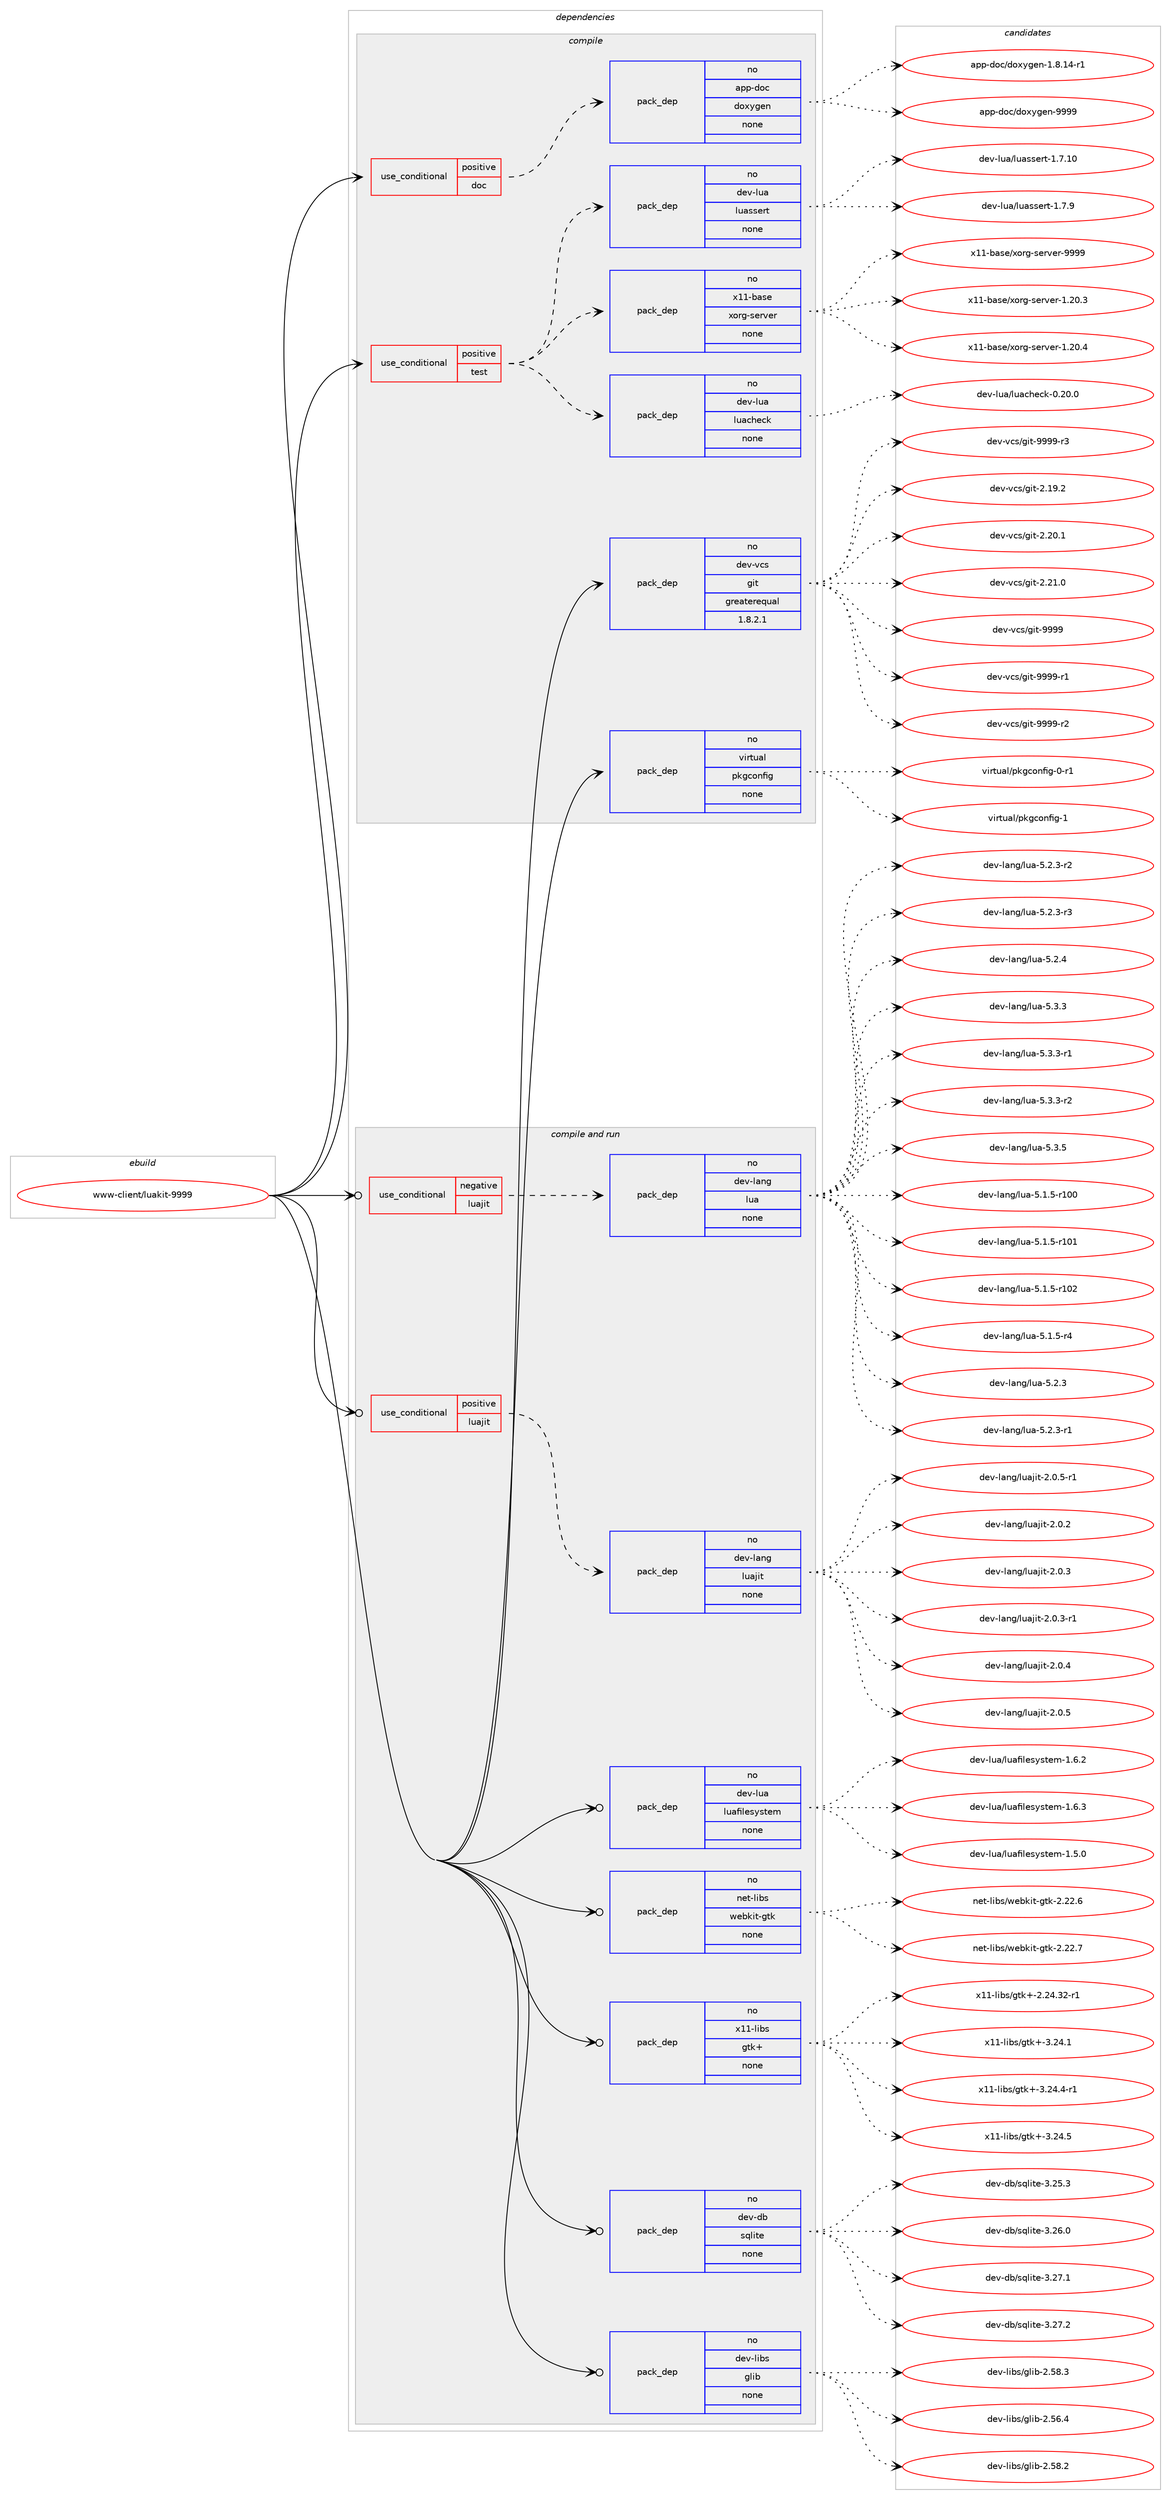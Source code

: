 digraph prolog {

# *************
# Graph options
# *************

newrank=true;
concentrate=true;
compound=true;
graph [rankdir=LR,fontname=Helvetica,fontsize=10,ranksep=1.5];#, ranksep=2.5, nodesep=0.2];
edge  [arrowhead=vee];
node  [fontname=Helvetica,fontsize=10];

# **********
# The ebuild
# **********

subgraph cluster_leftcol {
color=gray;
rank=same;
label=<<i>ebuild</i>>;
id [label="www-client/luakit-9999", color=red, width=4, href="../www-client/luakit-9999.svg"];
}

# ****************
# The dependencies
# ****************

subgraph cluster_midcol {
color=gray;
label=<<i>dependencies</i>>;
subgraph cluster_compile {
fillcolor="#eeeeee";
style=filled;
label=<<i>compile</i>>;
subgraph cond464043 {
dependency1749087 [label=<<TABLE BORDER="0" CELLBORDER="1" CELLSPACING="0" CELLPADDING="4"><TR><TD ROWSPAN="3" CELLPADDING="10">use_conditional</TD></TR><TR><TD>positive</TD></TR><TR><TD>doc</TD></TR></TABLE>>, shape=none, color=red];
subgraph pack1255790 {
dependency1749088 [label=<<TABLE BORDER="0" CELLBORDER="1" CELLSPACING="0" CELLPADDING="4" WIDTH="220"><TR><TD ROWSPAN="6" CELLPADDING="30">pack_dep</TD></TR><TR><TD WIDTH="110">no</TD></TR><TR><TD>app-doc</TD></TR><TR><TD>doxygen</TD></TR><TR><TD>none</TD></TR><TR><TD></TD></TR></TABLE>>, shape=none, color=blue];
}
dependency1749087:e -> dependency1749088:w [weight=20,style="dashed",arrowhead="vee"];
}
id:e -> dependency1749087:w [weight=20,style="solid",arrowhead="vee"];
subgraph cond464044 {
dependency1749089 [label=<<TABLE BORDER="0" CELLBORDER="1" CELLSPACING="0" CELLPADDING="4"><TR><TD ROWSPAN="3" CELLPADDING="10">use_conditional</TD></TR><TR><TD>positive</TD></TR><TR><TD>test</TD></TR></TABLE>>, shape=none, color=red];
subgraph pack1255791 {
dependency1749090 [label=<<TABLE BORDER="0" CELLBORDER="1" CELLSPACING="0" CELLPADDING="4" WIDTH="220"><TR><TD ROWSPAN="6" CELLPADDING="30">pack_dep</TD></TR><TR><TD WIDTH="110">no</TD></TR><TR><TD>dev-lua</TD></TR><TR><TD>luassert</TD></TR><TR><TD>none</TD></TR><TR><TD></TD></TR></TABLE>>, shape=none, color=blue];
}
dependency1749089:e -> dependency1749090:w [weight=20,style="dashed",arrowhead="vee"];
subgraph pack1255792 {
dependency1749091 [label=<<TABLE BORDER="0" CELLBORDER="1" CELLSPACING="0" CELLPADDING="4" WIDTH="220"><TR><TD ROWSPAN="6" CELLPADDING="30">pack_dep</TD></TR><TR><TD WIDTH="110">no</TD></TR><TR><TD>dev-lua</TD></TR><TR><TD>luacheck</TD></TR><TR><TD>none</TD></TR><TR><TD></TD></TR></TABLE>>, shape=none, color=blue];
}
dependency1749089:e -> dependency1749091:w [weight=20,style="dashed",arrowhead="vee"];
subgraph pack1255793 {
dependency1749092 [label=<<TABLE BORDER="0" CELLBORDER="1" CELLSPACING="0" CELLPADDING="4" WIDTH="220"><TR><TD ROWSPAN="6" CELLPADDING="30">pack_dep</TD></TR><TR><TD WIDTH="110">no</TD></TR><TR><TD>x11-base</TD></TR><TR><TD>xorg-server</TD></TR><TR><TD>none</TD></TR><TR><TD></TD></TR></TABLE>>, shape=none, color=blue];
}
dependency1749089:e -> dependency1749092:w [weight=20,style="dashed",arrowhead="vee"];
}
id:e -> dependency1749089:w [weight=20,style="solid",arrowhead="vee"];
subgraph pack1255794 {
dependency1749093 [label=<<TABLE BORDER="0" CELLBORDER="1" CELLSPACING="0" CELLPADDING="4" WIDTH="220"><TR><TD ROWSPAN="6" CELLPADDING="30">pack_dep</TD></TR><TR><TD WIDTH="110">no</TD></TR><TR><TD>dev-vcs</TD></TR><TR><TD>git</TD></TR><TR><TD>greaterequal</TD></TR><TR><TD>1.8.2.1</TD></TR></TABLE>>, shape=none, color=blue];
}
id:e -> dependency1749093:w [weight=20,style="solid",arrowhead="vee"];
subgraph pack1255795 {
dependency1749094 [label=<<TABLE BORDER="0" CELLBORDER="1" CELLSPACING="0" CELLPADDING="4" WIDTH="220"><TR><TD ROWSPAN="6" CELLPADDING="30">pack_dep</TD></TR><TR><TD WIDTH="110">no</TD></TR><TR><TD>virtual</TD></TR><TR><TD>pkgconfig</TD></TR><TR><TD>none</TD></TR><TR><TD></TD></TR></TABLE>>, shape=none, color=blue];
}
id:e -> dependency1749094:w [weight=20,style="solid",arrowhead="vee"];
}
subgraph cluster_compileandrun {
fillcolor="#eeeeee";
style=filled;
label=<<i>compile and run</i>>;
subgraph cond464045 {
dependency1749095 [label=<<TABLE BORDER="0" CELLBORDER="1" CELLSPACING="0" CELLPADDING="4"><TR><TD ROWSPAN="3" CELLPADDING="10">use_conditional</TD></TR><TR><TD>negative</TD></TR><TR><TD>luajit</TD></TR></TABLE>>, shape=none, color=red];
subgraph pack1255796 {
dependency1749096 [label=<<TABLE BORDER="0" CELLBORDER="1" CELLSPACING="0" CELLPADDING="4" WIDTH="220"><TR><TD ROWSPAN="6" CELLPADDING="30">pack_dep</TD></TR><TR><TD WIDTH="110">no</TD></TR><TR><TD>dev-lang</TD></TR><TR><TD>lua</TD></TR><TR><TD>none</TD></TR><TR><TD></TD></TR></TABLE>>, shape=none, color=blue];
}
dependency1749095:e -> dependency1749096:w [weight=20,style="dashed",arrowhead="vee"];
}
id:e -> dependency1749095:w [weight=20,style="solid",arrowhead="odotvee"];
subgraph cond464046 {
dependency1749097 [label=<<TABLE BORDER="0" CELLBORDER="1" CELLSPACING="0" CELLPADDING="4"><TR><TD ROWSPAN="3" CELLPADDING="10">use_conditional</TD></TR><TR><TD>positive</TD></TR><TR><TD>luajit</TD></TR></TABLE>>, shape=none, color=red];
subgraph pack1255797 {
dependency1749098 [label=<<TABLE BORDER="0" CELLBORDER="1" CELLSPACING="0" CELLPADDING="4" WIDTH="220"><TR><TD ROWSPAN="6" CELLPADDING="30">pack_dep</TD></TR><TR><TD WIDTH="110">no</TD></TR><TR><TD>dev-lang</TD></TR><TR><TD>luajit</TD></TR><TR><TD>none</TD></TR><TR><TD></TD></TR></TABLE>>, shape=none, color=blue];
}
dependency1749097:e -> dependency1749098:w [weight=20,style="dashed",arrowhead="vee"];
}
id:e -> dependency1749097:w [weight=20,style="solid",arrowhead="odotvee"];
subgraph pack1255798 {
dependency1749099 [label=<<TABLE BORDER="0" CELLBORDER="1" CELLSPACING="0" CELLPADDING="4" WIDTH="220"><TR><TD ROWSPAN="6" CELLPADDING="30">pack_dep</TD></TR><TR><TD WIDTH="110">no</TD></TR><TR><TD>dev-db</TD></TR><TR><TD>sqlite</TD></TR><TR><TD>none</TD></TR><TR><TD></TD></TR></TABLE>>, shape=none, color=blue];
}
id:e -> dependency1749099:w [weight=20,style="solid",arrowhead="odotvee"];
subgraph pack1255799 {
dependency1749100 [label=<<TABLE BORDER="0" CELLBORDER="1" CELLSPACING="0" CELLPADDING="4" WIDTH="220"><TR><TD ROWSPAN="6" CELLPADDING="30">pack_dep</TD></TR><TR><TD WIDTH="110">no</TD></TR><TR><TD>dev-libs</TD></TR><TR><TD>glib</TD></TR><TR><TD>none</TD></TR><TR><TD></TD></TR></TABLE>>, shape=none, color=blue];
}
id:e -> dependency1749100:w [weight=20,style="solid",arrowhead="odotvee"];
subgraph pack1255800 {
dependency1749101 [label=<<TABLE BORDER="0" CELLBORDER="1" CELLSPACING="0" CELLPADDING="4" WIDTH="220"><TR><TD ROWSPAN="6" CELLPADDING="30">pack_dep</TD></TR><TR><TD WIDTH="110">no</TD></TR><TR><TD>dev-lua</TD></TR><TR><TD>luafilesystem</TD></TR><TR><TD>none</TD></TR><TR><TD></TD></TR></TABLE>>, shape=none, color=blue];
}
id:e -> dependency1749101:w [weight=20,style="solid",arrowhead="odotvee"];
subgraph pack1255801 {
dependency1749102 [label=<<TABLE BORDER="0" CELLBORDER="1" CELLSPACING="0" CELLPADDING="4" WIDTH="220"><TR><TD ROWSPAN="6" CELLPADDING="30">pack_dep</TD></TR><TR><TD WIDTH="110">no</TD></TR><TR><TD>net-libs</TD></TR><TR><TD>webkit-gtk</TD></TR><TR><TD>none</TD></TR><TR><TD></TD></TR></TABLE>>, shape=none, color=blue];
}
id:e -> dependency1749102:w [weight=20,style="solid",arrowhead="odotvee"];
subgraph pack1255802 {
dependency1749103 [label=<<TABLE BORDER="0" CELLBORDER="1" CELLSPACING="0" CELLPADDING="4" WIDTH="220"><TR><TD ROWSPAN="6" CELLPADDING="30">pack_dep</TD></TR><TR><TD WIDTH="110">no</TD></TR><TR><TD>x11-libs</TD></TR><TR><TD>gtk+</TD></TR><TR><TD>none</TD></TR><TR><TD></TD></TR></TABLE>>, shape=none, color=blue];
}
id:e -> dependency1749103:w [weight=20,style="solid",arrowhead="odotvee"];
}
subgraph cluster_run {
fillcolor="#eeeeee";
style=filled;
label=<<i>run</i>>;
}
}

# **************
# The candidates
# **************

subgraph cluster_choices {
rank=same;
color=gray;
label=<<i>candidates</i>>;

subgraph choice1255790 {
color=black;
nodesep=1;
choice97112112451001119947100111120121103101110454946564649524511449 [label="app-doc/doxygen-1.8.14-r1", color=red, width=4,href="../app-doc/doxygen-1.8.14-r1.svg"];
choice971121124510011199471001111201211031011104557575757 [label="app-doc/doxygen-9999", color=red, width=4,href="../app-doc/doxygen-9999.svg"];
dependency1749088:e -> choice97112112451001119947100111120121103101110454946564649524511449:w [style=dotted,weight="100"];
dependency1749088:e -> choice971121124510011199471001111201211031011104557575757:w [style=dotted,weight="100"];
}
subgraph choice1255791 {
color=black;
nodesep=1;
choice1001011184510811797471081179711511510111411645494655464948 [label="dev-lua/luassert-1.7.10", color=red, width=4,href="../dev-lua/luassert-1.7.10.svg"];
choice10010111845108117974710811797115115101114116454946554657 [label="dev-lua/luassert-1.7.9", color=red, width=4,href="../dev-lua/luassert-1.7.9.svg"];
dependency1749090:e -> choice1001011184510811797471081179711511510111411645494655464948:w [style=dotted,weight="100"];
dependency1749090:e -> choice10010111845108117974710811797115115101114116454946554657:w [style=dotted,weight="100"];
}
subgraph choice1255792 {
color=black;
nodesep=1;
choice10010111845108117974710811797991041019910745484650484648 [label="dev-lua/luacheck-0.20.0", color=red, width=4,href="../dev-lua/luacheck-0.20.0.svg"];
dependency1749091:e -> choice10010111845108117974710811797991041019910745484650484648:w [style=dotted,weight="100"];
}
subgraph choice1255793 {
color=black;
nodesep=1;
choice1204949459897115101471201111141034511510111411810111445494650484651 [label="x11-base/xorg-server-1.20.3", color=red, width=4,href="../x11-base/xorg-server-1.20.3.svg"];
choice1204949459897115101471201111141034511510111411810111445494650484652 [label="x11-base/xorg-server-1.20.4", color=red, width=4,href="../x11-base/xorg-server-1.20.4.svg"];
choice120494945989711510147120111114103451151011141181011144557575757 [label="x11-base/xorg-server-9999", color=red, width=4,href="../x11-base/xorg-server-9999.svg"];
dependency1749092:e -> choice1204949459897115101471201111141034511510111411810111445494650484651:w [style=dotted,weight="100"];
dependency1749092:e -> choice1204949459897115101471201111141034511510111411810111445494650484652:w [style=dotted,weight="100"];
dependency1749092:e -> choice120494945989711510147120111114103451151011141181011144557575757:w [style=dotted,weight="100"];
}
subgraph choice1255794 {
color=black;
nodesep=1;
choice10010111845118991154710310511645504649574650 [label="dev-vcs/git-2.19.2", color=red, width=4,href="../dev-vcs/git-2.19.2.svg"];
choice10010111845118991154710310511645504650484649 [label="dev-vcs/git-2.20.1", color=red, width=4,href="../dev-vcs/git-2.20.1.svg"];
choice10010111845118991154710310511645504650494648 [label="dev-vcs/git-2.21.0", color=red, width=4,href="../dev-vcs/git-2.21.0.svg"];
choice1001011184511899115471031051164557575757 [label="dev-vcs/git-9999", color=red, width=4,href="../dev-vcs/git-9999.svg"];
choice10010111845118991154710310511645575757574511449 [label="dev-vcs/git-9999-r1", color=red, width=4,href="../dev-vcs/git-9999-r1.svg"];
choice10010111845118991154710310511645575757574511450 [label="dev-vcs/git-9999-r2", color=red, width=4,href="../dev-vcs/git-9999-r2.svg"];
choice10010111845118991154710310511645575757574511451 [label="dev-vcs/git-9999-r3", color=red, width=4,href="../dev-vcs/git-9999-r3.svg"];
dependency1749093:e -> choice10010111845118991154710310511645504649574650:w [style=dotted,weight="100"];
dependency1749093:e -> choice10010111845118991154710310511645504650484649:w [style=dotted,weight="100"];
dependency1749093:e -> choice10010111845118991154710310511645504650494648:w [style=dotted,weight="100"];
dependency1749093:e -> choice1001011184511899115471031051164557575757:w [style=dotted,weight="100"];
dependency1749093:e -> choice10010111845118991154710310511645575757574511449:w [style=dotted,weight="100"];
dependency1749093:e -> choice10010111845118991154710310511645575757574511450:w [style=dotted,weight="100"];
dependency1749093:e -> choice10010111845118991154710310511645575757574511451:w [style=dotted,weight="100"];
}
subgraph choice1255795 {
color=black;
nodesep=1;
choice11810511411611797108471121071039911111010210510345484511449 [label="virtual/pkgconfig-0-r1", color=red, width=4,href="../virtual/pkgconfig-0-r1.svg"];
choice1181051141161179710847112107103991111101021051034549 [label="virtual/pkgconfig-1", color=red, width=4,href="../virtual/pkgconfig-1.svg"];
dependency1749094:e -> choice11810511411611797108471121071039911111010210510345484511449:w [style=dotted,weight="100"];
dependency1749094:e -> choice1181051141161179710847112107103991111101021051034549:w [style=dotted,weight="100"];
}
subgraph choice1255796 {
color=black;
nodesep=1;
choice1001011184510897110103471081179745534649465345114494848 [label="dev-lang/lua-5.1.5-r100", color=red, width=4,href="../dev-lang/lua-5.1.5-r100.svg"];
choice1001011184510897110103471081179745534649465345114494849 [label="dev-lang/lua-5.1.5-r101", color=red, width=4,href="../dev-lang/lua-5.1.5-r101.svg"];
choice1001011184510897110103471081179745534649465345114494850 [label="dev-lang/lua-5.1.5-r102", color=red, width=4,href="../dev-lang/lua-5.1.5-r102.svg"];
choice100101118451089711010347108117974553464946534511452 [label="dev-lang/lua-5.1.5-r4", color=red, width=4,href="../dev-lang/lua-5.1.5-r4.svg"];
choice10010111845108971101034710811797455346504651 [label="dev-lang/lua-5.2.3", color=red, width=4,href="../dev-lang/lua-5.2.3.svg"];
choice100101118451089711010347108117974553465046514511449 [label="dev-lang/lua-5.2.3-r1", color=red, width=4,href="../dev-lang/lua-5.2.3-r1.svg"];
choice100101118451089711010347108117974553465046514511450 [label="dev-lang/lua-5.2.3-r2", color=red, width=4,href="../dev-lang/lua-5.2.3-r2.svg"];
choice100101118451089711010347108117974553465046514511451 [label="dev-lang/lua-5.2.3-r3", color=red, width=4,href="../dev-lang/lua-5.2.3-r3.svg"];
choice10010111845108971101034710811797455346504652 [label="dev-lang/lua-5.2.4", color=red, width=4,href="../dev-lang/lua-5.2.4.svg"];
choice10010111845108971101034710811797455346514651 [label="dev-lang/lua-5.3.3", color=red, width=4,href="../dev-lang/lua-5.3.3.svg"];
choice100101118451089711010347108117974553465146514511449 [label="dev-lang/lua-5.3.3-r1", color=red, width=4,href="../dev-lang/lua-5.3.3-r1.svg"];
choice100101118451089711010347108117974553465146514511450 [label="dev-lang/lua-5.3.3-r2", color=red, width=4,href="../dev-lang/lua-5.3.3-r2.svg"];
choice10010111845108971101034710811797455346514653 [label="dev-lang/lua-5.3.5", color=red, width=4,href="../dev-lang/lua-5.3.5.svg"];
dependency1749096:e -> choice1001011184510897110103471081179745534649465345114494848:w [style=dotted,weight="100"];
dependency1749096:e -> choice1001011184510897110103471081179745534649465345114494849:w [style=dotted,weight="100"];
dependency1749096:e -> choice1001011184510897110103471081179745534649465345114494850:w [style=dotted,weight="100"];
dependency1749096:e -> choice100101118451089711010347108117974553464946534511452:w [style=dotted,weight="100"];
dependency1749096:e -> choice10010111845108971101034710811797455346504651:w [style=dotted,weight="100"];
dependency1749096:e -> choice100101118451089711010347108117974553465046514511449:w [style=dotted,weight="100"];
dependency1749096:e -> choice100101118451089711010347108117974553465046514511450:w [style=dotted,weight="100"];
dependency1749096:e -> choice100101118451089711010347108117974553465046514511451:w [style=dotted,weight="100"];
dependency1749096:e -> choice10010111845108971101034710811797455346504652:w [style=dotted,weight="100"];
dependency1749096:e -> choice10010111845108971101034710811797455346514651:w [style=dotted,weight="100"];
dependency1749096:e -> choice100101118451089711010347108117974553465146514511449:w [style=dotted,weight="100"];
dependency1749096:e -> choice100101118451089711010347108117974553465146514511450:w [style=dotted,weight="100"];
dependency1749096:e -> choice10010111845108971101034710811797455346514653:w [style=dotted,weight="100"];
}
subgraph choice1255797 {
color=black;
nodesep=1;
choice10010111845108971101034710811797106105116455046484650 [label="dev-lang/luajit-2.0.2", color=red, width=4,href="../dev-lang/luajit-2.0.2.svg"];
choice10010111845108971101034710811797106105116455046484651 [label="dev-lang/luajit-2.0.3", color=red, width=4,href="../dev-lang/luajit-2.0.3.svg"];
choice100101118451089711010347108117971061051164550464846514511449 [label="dev-lang/luajit-2.0.3-r1", color=red, width=4,href="../dev-lang/luajit-2.0.3-r1.svg"];
choice10010111845108971101034710811797106105116455046484652 [label="dev-lang/luajit-2.0.4", color=red, width=4,href="../dev-lang/luajit-2.0.4.svg"];
choice10010111845108971101034710811797106105116455046484653 [label="dev-lang/luajit-2.0.5", color=red, width=4,href="../dev-lang/luajit-2.0.5.svg"];
choice100101118451089711010347108117971061051164550464846534511449 [label="dev-lang/luajit-2.0.5-r1", color=red, width=4,href="../dev-lang/luajit-2.0.5-r1.svg"];
dependency1749098:e -> choice10010111845108971101034710811797106105116455046484650:w [style=dotted,weight="100"];
dependency1749098:e -> choice10010111845108971101034710811797106105116455046484651:w [style=dotted,weight="100"];
dependency1749098:e -> choice100101118451089711010347108117971061051164550464846514511449:w [style=dotted,weight="100"];
dependency1749098:e -> choice10010111845108971101034710811797106105116455046484652:w [style=dotted,weight="100"];
dependency1749098:e -> choice10010111845108971101034710811797106105116455046484653:w [style=dotted,weight="100"];
dependency1749098:e -> choice100101118451089711010347108117971061051164550464846534511449:w [style=dotted,weight="100"];
}
subgraph choice1255798 {
color=black;
nodesep=1;
choice10010111845100984711511310810511610145514650534651 [label="dev-db/sqlite-3.25.3", color=red, width=4,href="../dev-db/sqlite-3.25.3.svg"];
choice10010111845100984711511310810511610145514650544648 [label="dev-db/sqlite-3.26.0", color=red, width=4,href="../dev-db/sqlite-3.26.0.svg"];
choice10010111845100984711511310810511610145514650554649 [label="dev-db/sqlite-3.27.1", color=red, width=4,href="../dev-db/sqlite-3.27.1.svg"];
choice10010111845100984711511310810511610145514650554650 [label="dev-db/sqlite-3.27.2", color=red, width=4,href="../dev-db/sqlite-3.27.2.svg"];
dependency1749099:e -> choice10010111845100984711511310810511610145514650534651:w [style=dotted,weight="100"];
dependency1749099:e -> choice10010111845100984711511310810511610145514650544648:w [style=dotted,weight="100"];
dependency1749099:e -> choice10010111845100984711511310810511610145514650554649:w [style=dotted,weight="100"];
dependency1749099:e -> choice10010111845100984711511310810511610145514650554650:w [style=dotted,weight="100"];
}
subgraph choice1255799 {
color=black;
nodesep=1;
choice1001011184510810598115471031081059845504653544652 [label="dev-libs/glib-2.56.4", color=red, width=4,href="../dev-libs/glib-2.56.4.svg"];
choice1001011184510810598115471031081059845504653564650 [label="dev-libs/glib-2.58.2", color=red, width=4,href="../dev-libs/glib-2.58.2.svg"];
choice1001011184510810598115471031081059845504653564651 [label="dev-libs/glib-2.58.3", color=red, width=4,href="../dev-libs/glib-2.58.3.svg"];
dependency1749100:e -> choice1001011184510810598115471031081059845504653544652:w [style=dotted,weight="100"];
dependency1749100:e -> choice1001011184510810598115471031081059845504653564650:w [style=dotted,weight="100"];
dependency1749100:e -> choice1001011184510810598115471031081059845504653564651:w [style=dotted,weight="100"];
}
subgraph choice1255800 {
color=black;
nodesep=1;
choice10010111845108117974710811797102105108101115121115116101109454946534648 [label="dev-lua/luafilesystem-1.5.0", color=red, width=4,href="../dev-lua/luafilesystem-1.5.0.svg"];
choice10010111845108117974710811797102105108101115121115116101109454946544650 [label="dev-lua/luafilesystem-1.6.2", color=red, width=4,href="../dev-lua/luafilesystem-1.6.2.svg"];
choice10010111845108117974710811797102105108101115121115116101109454946544651 [label="dev-lua/luafilesystem-1.6.3", color=red, width=4,href="../dev-lua/luafilesystem-1.6.3.svg"];
dependency1749101:e -> choice10010111845108117974710811797102105108101115121115116101109454946534648:w [style=dotted,weight="100"];
dependency1749101:e -> choice10010111845108117974710811797102105108101115121115116101109454946544650:w [style=dotted,weight="100"];
dependency1749101:e -> choice10010111845108117974710811797102105108101115121115116101109454946544651:w [style=dotted,weight="100"];
}
subgraph choice1255801 {
color=black;
nodesep=1;
choice110101116451081059811547119101981071051164510311610745504650504654 [label="net-libs/webkit-gtk-2.22.6", color=red, width=4,href="../net-libs/webkit-gtk-2.22.6.svg"];
choice110101116451081059811547119101981071051164510311610745504650504655 [label="net-libs/webkit-gtk-2.22.7", color=red, width=4,href="../net-libs/webkit-gtk-2.22.7.svg"];
dependency1749102:e -> choice110101116451081059811547119101981071051164510311610745504650504654:w [style=dotted,weight="100"];
dependency1749102:e -> choice110101116451081059811547119101981071051164510311610745504650504655:w [style=dotted,weight="100"];
}
subgraph choice1255802 {
color=black;
nodesep=1;
choice12049494510810598115471031161074345504650524651504511449 [label="x11-libs/gtk+-2.24.32-r1", color=red, width=4,href="../x11-libs/gtk+-2.24.32-r1.svg"];
choice12049494510810598115471031161074345514650524649 [label="x11-libs/gtk+-3.24.1", color=red, width=4,href="../x11-libs/gtk+-3.24.1.svg"];
choice120494945108105981154710311610743455146505246524511449 [label="x11-libs/gtk+-3.24.4-r1", color=red, width=4,href="../x11-libs/gtk+-3.24.4-r1.svg"];
choice12049494510810598115471031161074345514650524653 [label="x11-libs/gtk+-3.24.5", color=red, width=4,href="../x11-libs/gtk+-3.24.5.svg"];
dependency1749103:e -> choice12049494510810598115471031161074345504650524651504511449:w [style=dotted,weight="100"];
dependency1749103:e -> choice12049494510810598115471031161074345514650524649:w [style=dotted,weight="100"];
dependency1749103:e -> choice120494945108105981154710311610743455146505246524511449:w [style=dotted,weight="100"];
dependency1749103:e -> choice12049494510810598115471031161074345514650524653:w [style=dotted,weight="100"];
}
}

}
